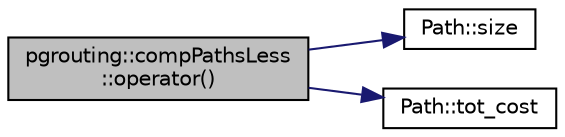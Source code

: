 digraph "pgrouting::compPathsLess::operator()"
{
  edge [fontname="Helvetica",fontsize="10",labelfontname="Helvetica",labelfontsize="10"];
  node [fontname="Helvetica",fontsize="10",shape=record];
  rankdir="LR";
  Node1 [label="pgrouting::compPathsLess\l::operator()",height=0.2,width=0.4,color="black", fillcolor="grey75", style="filled", fontcolor="black"];
  Node1 -> Node2 [color="midnightblue",fontsize="10",style="solid",fontname="Helvetica"];
  Node2 [label="Path::size",height=0.2,width=0.4,color="black", fillcolor="white", style="filled",URL="$classPath.html#a173f5f76fcc498b81b97261251d6a9a3"];
  Node1 -> Node3 [color="midnightblue",fontsize="10",style="solid",fontname="Helvetica"];
  Node3 [label="Path::tot_cost",height=0.2,width=0.4,color="black", fillcolor="white", style="filled",URL="$classPath.html#a52970ece6b99b8001595b1989120ce84"];
}
